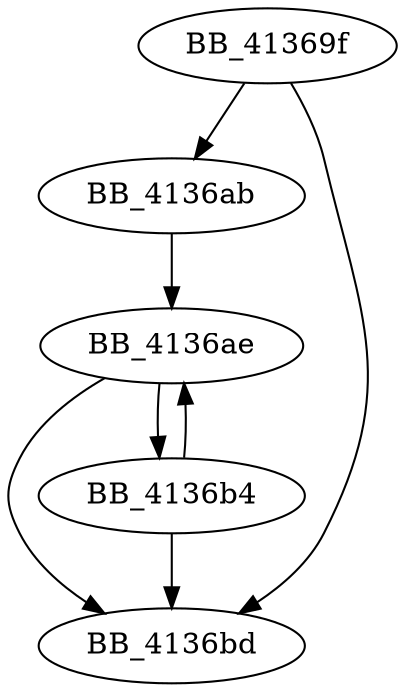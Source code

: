 DiGraph _wcsnlen{
BB_41369f->BB_4136ab
BB_41369f->BB_4136bd
BB_4136ab->BB_4136ae
BB_4136ae->BB_4136b4
BB_4136ae->BB_4136bd
BB_4136b4->BB_4136ae
BB_4136b4->BB_4136bd
}
